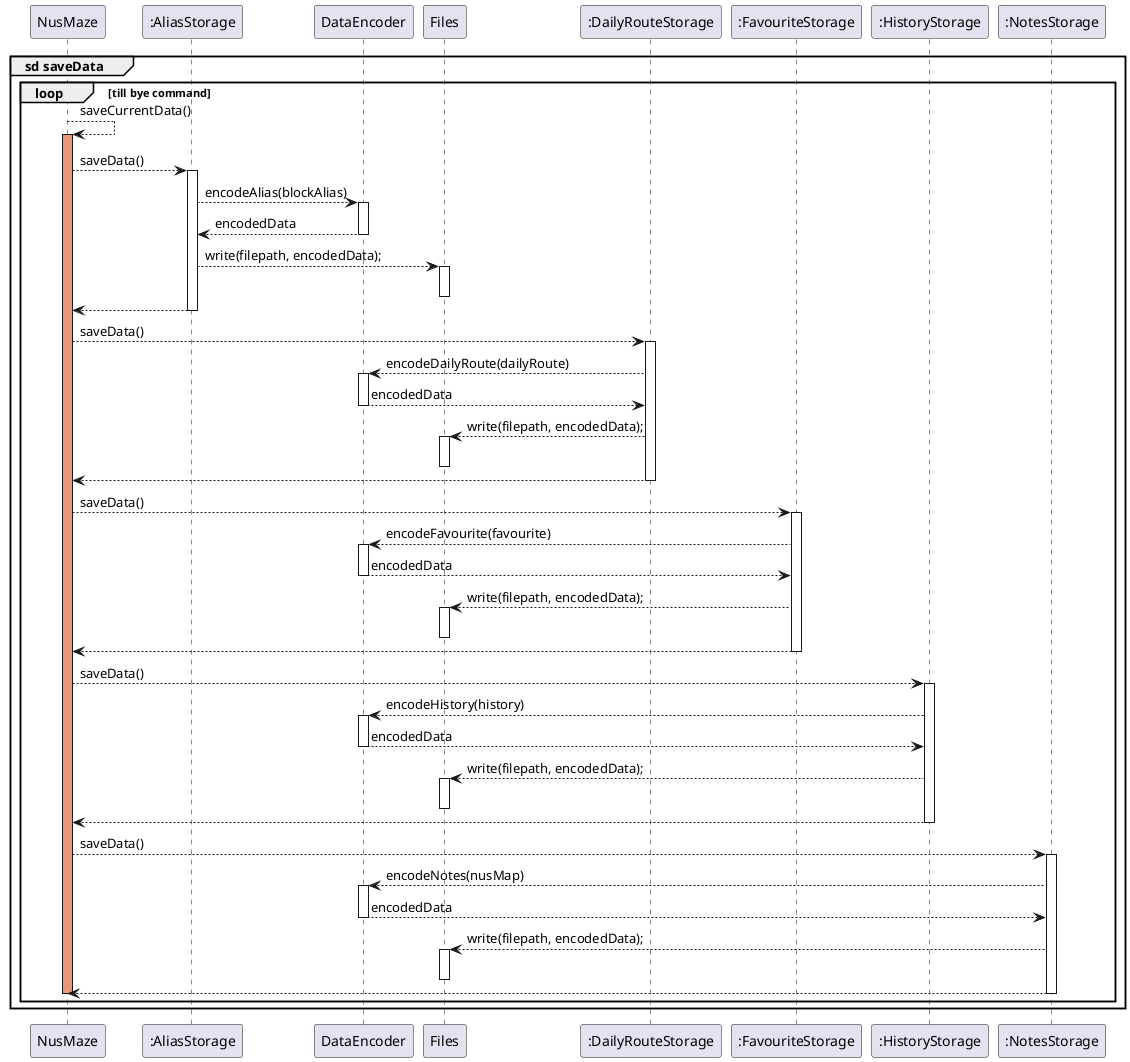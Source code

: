 @startuml
'https://plantuml.com/sequence-diagram

group sd saveData
    loop till bye command
    NusMaze --> NusMaze: saveCurrentData()
    activate NusMaze #DarkSalmon

    NusMaze --> ":AliasStorage": saveData()
    activate ":AliasStorage"
    ":AliasStorage" ---> DataEncoder: encodeAlias(blockAlias)
    activate DataEncoder
    DataEncoder ---> ":AliasStorage": encodedData
    deactivate DataEncoder
    ":AliasStorage" ---> Files: write(filepath, encodedData);
    activate Files
    deactivate Files
    ":AliasStorage" --> NusMaze
    deactivate ":AliasStorage"

    NusMaze --> ":DailyRouteStorage": saveData()
    activate ":DailyRouteStorage"
    ":DailyRouteStorage" ---> DataEncoder: encodeDailyRoute(dailyRoute)
    activate DataEncoder
    DataEncoder ---> ":DailyRouteStorage": encodedData
    deactivate DataEncoder
    ":DailyRouteStorage" ---> Files: write(filepath, encodedData);
    activate Files
    deactivate Files
    ":DailyRouteStorage" --> NusMaze
    deactivate ":DailyRouteStorage"

    NusMaze --> ":FavouriteStorage": saveData()
    activate ":FavouriteStorage"
    ":FavouriteStorage" ---> DataEncoder: encodeFavourite(favourite)
    activate DataEncoder
    DataEncoder ---> ":FavouriteStorage": encodedData
    deactivate DataEncoder
    ":FavouriteStorage" ---> Files: write(filepath, encodedData);
    activate Files
    deactivate Files
    ":FavouriteStorage" --> NusMaze
    deactivate ":FavouriteStorage"

    NusMaze --> ":HistoryStorage": saveData()
    activate ":HistoryStorage"
    ":HistoryStorage" ---> DataEncoder: encodeHistory(history)
    activate DataEncoder
    DataEncoder ---> ":HistoryStorage": encodedData
    deactivate DataEncoder
    ":HistoryStorage" ---> Files: write(filepath, encodedData);
    activate Files
    deactivate Files
    ":HistoryStorage" --> NusMaze
    deactivate ":HistoryStorage"

    NusMaze --> ":NotesStorage": saveData()
    activate ":NotesStorage"
    ":NotesStorage" ---> DataEncoder: encodeNotes(nusMap)
    activate DataEncoder
    DataEncoder ---> ":NotesStorage": encodedData
    deactivate DataEncoder
    ":NotesStorage" ---> Files: write(filepath, encodedData);
    activate Files
    deactivate Files
    ":NotesStorage" --> NusMaze
    deactivate ":NotesStorage"

    deactivate NusMaze #DarkSalmon
    end
end
@enduml